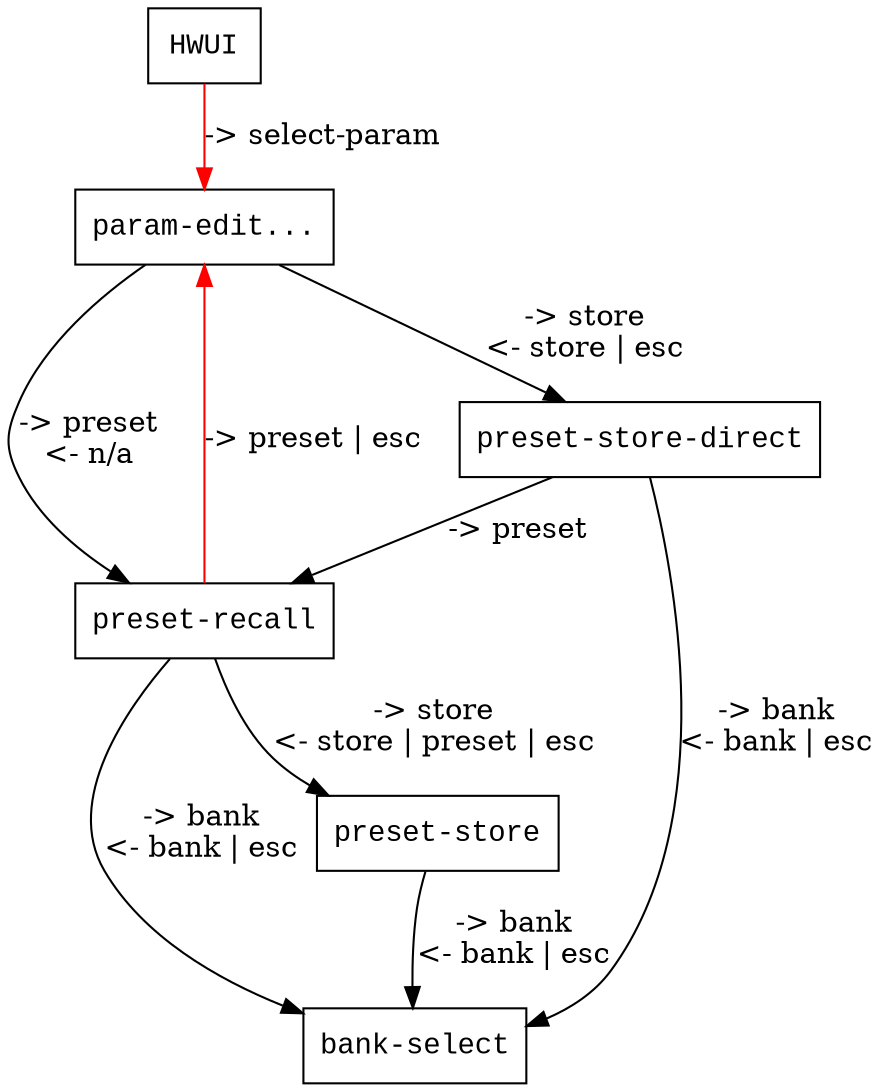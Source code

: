 
digraph boled_flow { 
	size="8,8"; 
	node [style="filled, bold" penwidth=1 fillcolor="white" fontname="Courier New" shape="box"];
	"param-edit..." -> "preset-recall" [label="-> preset\n<- n/a"]
	"param-edit..." -> "preset-store-direct" [label="-> store\n<- store | esc"]
	"preset-store-direct" -> "bank-select" [label="-> bank\n<- bank | esc"]
	"preset-store-direct" -> "preset-recall" [label="-> preset"]
	"preset-recall" -> "preset-store" [label="-> store\n<- store | preset | esc"]
	"preset-recall" -> "bank-select" [label="-> bank\n<- bank | esc"]
	"preset-store" -> "bank-select" [label="-> bank\n<- bank | esc"]
	"preset-recall" -> "param-edit..." [color=red;label="-> preset | esc"]
	"HWUI" ->"param-edit..." [color=red;label="-> select-param"]
}

